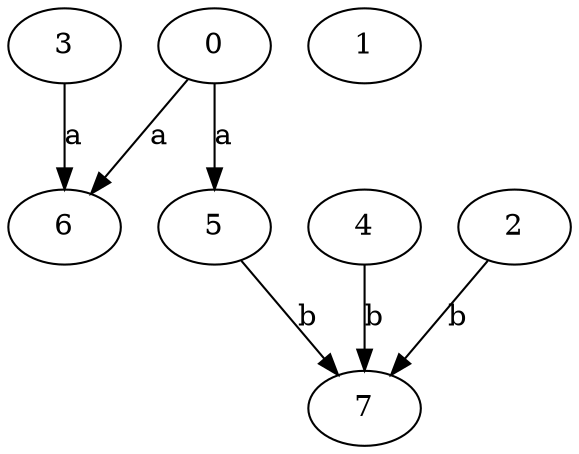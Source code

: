 strict digraph  {
3;
4;
0;
5;
6;
7;
1;
2;
3 -> 6  [label=a];
4 -> 7  [label=b];
0 -> 5  [label=a];
0 -> 6  [label=a];
5 -> 7  [label=b];
2 -> 7  [label=b];
}
